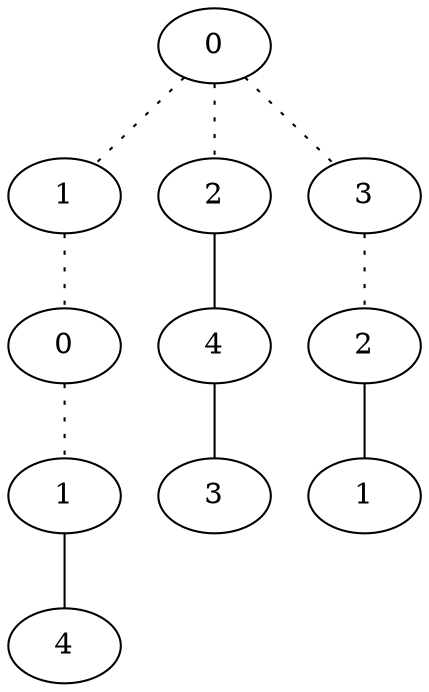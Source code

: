 graph {
a0[label=0];
a1[label=1];
a2[label=0];
a3[label=1];
a4[label=4];
a5[label=2];
a6[label=4];
a7[label=3];
a8[label=3];
a9[label=2];
a10[label=1];
a0 -- a1 [style=dotted];
a0 -- a5 [style=dotted];
a0 -- a8 [style=dotted];
a1 -- a2 [style=dotted];
a2 -- a3 [style=dotted];
a3 -- a4;
a5 -- a6;
a6 -- a7;
a8 -- a9 [style=dotted];
a9 -- a10;
}

